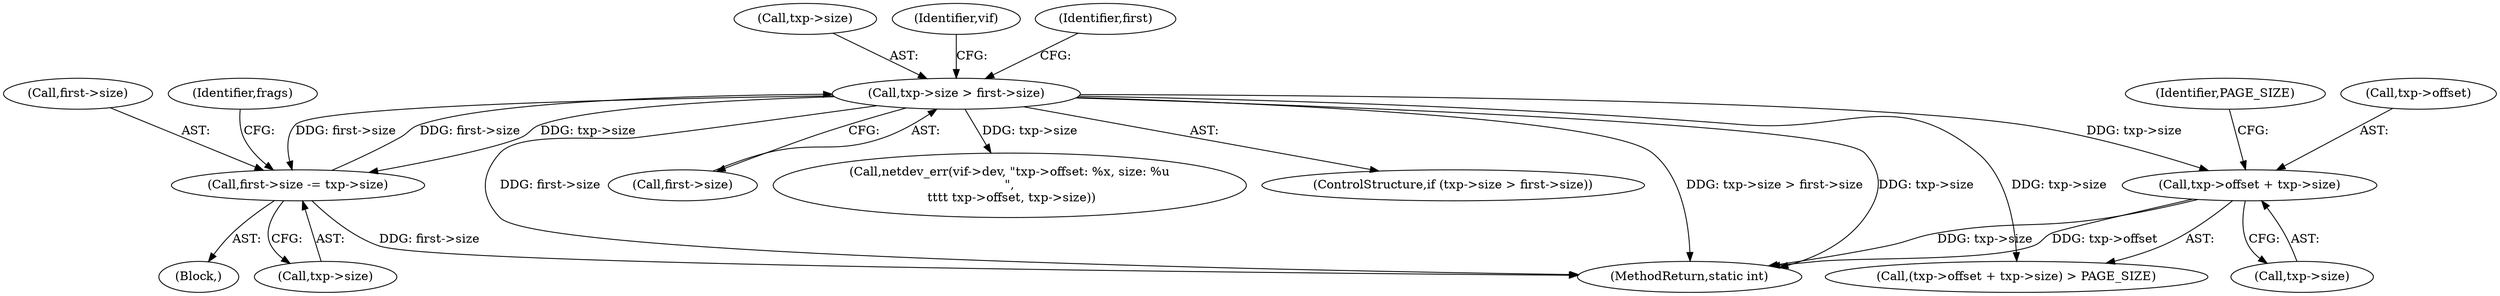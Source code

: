digraph "0_linux_48856286b64e4b66ec62b94e504d0b29c1ade664_0@pointer" {
"1000204" [label="(Call,txp->offset + txp->size)"];
"1000174" [label="(Call,txp->size > first->size)"];
"1000192" [label="(Call,first->size -= txp->size)"];
"1000211" [label="(Identifier,PAGE_SIZE)"];
"1000237" [label="(MethodReturn,static int)"];
"1000178" [label="(Call,first->size)"];
"1000205" [label="(Call,txp->offset)"];
"1000192" [label="(Call,first->size -= txp->size)"];
"1000174" [label="(Call,txp->size > first->size)"];
"1000204" [label="(Call,txp->offset + txp->size)"];
"1000175" [label="(Call,txp->size)"];
"1000213" [label="(Call,netdev_err(vif->dev, \"txp->offset: %x, size: %u\n\",\n \t\t\t\t txp->offset, txp->size))"];
"1000173" [label="(ControlStructure,if (txp->size > first->size))"];
"1000196" [label="(Call,txp->size)"];
"1000128" [label="(Block,)"];
"1000184" [label="(Identifier,vif)"];
"1000208" [label="(Call,txp->size)"];
"1000193" [label="(Call,first->size)"];
"1000203" [label="(Call,(txp->offset + txp->size) > PAGE_SIZE)"];
"1000194" [label="(Identifier,first)"];
"1000200" [label="(Identifier,frags)"];
"1000204" -> "1000203"  [label="AST: "];
"1000204" -> "1000208"  [label="CFG: "];
"1000205" -> "1000204"  [label="AST: "];
"1000208" -> "1000204"  [label="AST: "];
"1000211" -> "1000204"  [label="CFG: "];
"1000204" -> "1000237"  [label="DDG: txp->size"];
"1000204" -> "1000237"  [label="DDG: txp->offset"];
"1000174" -> "1000204"  [label="DDG: txp->size"];
"1000174" -> "1000173"  [label="AST: "];
"1000174" -> "1000178"  [label="CFG: "];
"1000175" -> "1000174"  [label="AST: "];
"1000178" -> "1000174"  [label="AST: "];
"1000184" -> "1000174"  [label="CFG: "];
"1000194" -> "1000174"  [label="CFG: "];
"1000174" -> "1000237"  [label="DDG: first->size"];
"1000174" -> "1000237"  [label="DDG: txp->size > first->size"];
"1000174" -> "1000237"  [label="DDG: txp->size"];
"1000192" -> "1000174"  [label="DDG: first->size"];
"1000174" -> "1000192"  [label="DDG: txp->size"];
"1000174" -> "1000192"  [label="DDG: first->size"];
"1000174" -> "1000203"  [label="DDG: txp->size"];
"1000174" -> "1000213"  [label="DDG: txp->size"];
"1000192" -> "1000128"  [label="AST: "];
"1000192" -> "1000196"  [label="CFG: "];
"1000193" -> "1000192"  [label="AST: "];
"1000196" -> "1000192"  [label="AST: "];
"1000200" -> "1000192"  [label="CFG: "];
"1000192" -> "1000237"  [label="DDG: first->size"];
}
